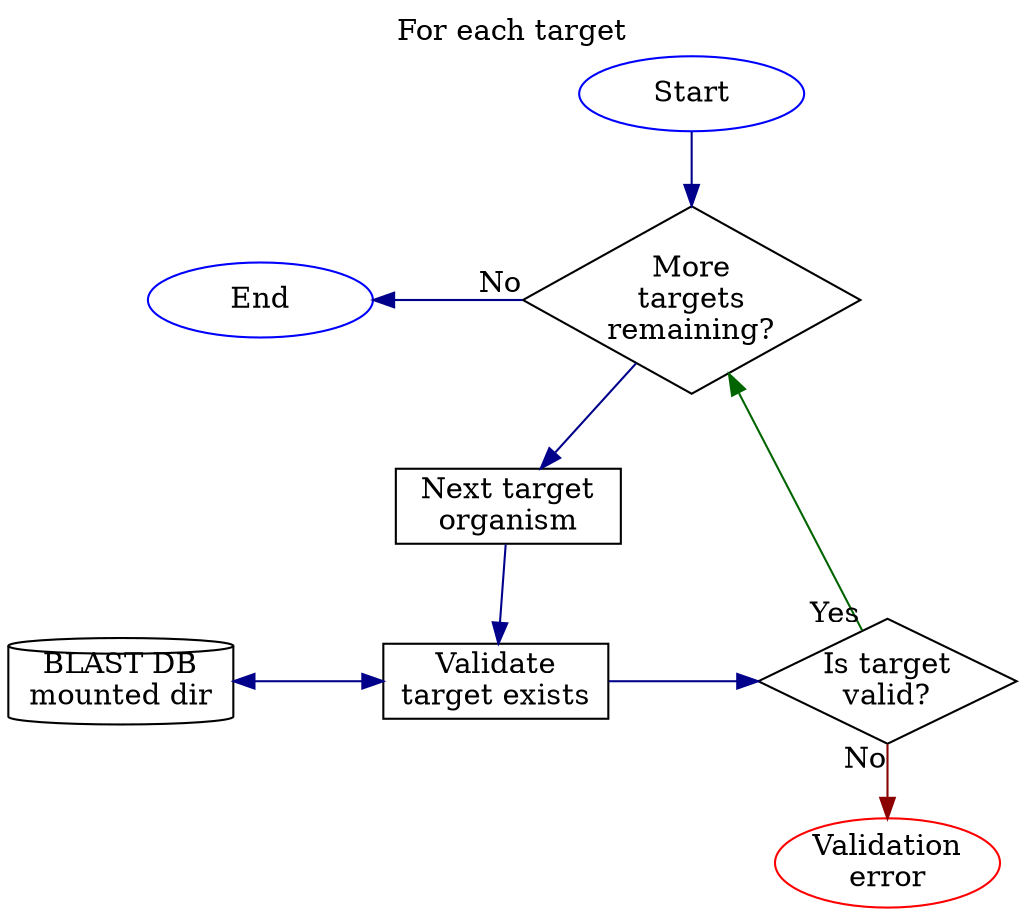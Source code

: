 digraph {
  graph [nodesep=1]
  node  [margin=0, shape=rect, width=1.5]
  edge  [color=darkblue]

  //
  // Nodes
  //

  Start [shape=oval, color=blue]
  End   [shape=oval, color=blue]
  Error [label="Validation\nerror", shape=oval, color=red]

  MoreTargetsRemaining [label="More\ntargets\nremaining?", shape=diamond]
  NextTargetOrg        [label="Next target\norganism"]
  ValidateTarget       [label="Validate\ntarget exists"]
  IsTargetValid        [label="Is target\nvalid?", shape=diamond]
  BlastDBFS            [label="BLAST DB\nmounted dir", shape=cylinder]

  //
  // Links
  //

  Start                -> MoreTargetsRemaining
  End                  -> MoreTargetsRemaining [headlabel="No", dir=back]
  MoreTargetsRemaining -> NextTargetOrg
  NextTargetOrg        -> ValidateTarget
  BlastDBFS            -> ValidateTarget       [dir=both]
  ValidateTarget       -> IsTargetValid
  IsTargetValid        -> Error                [taillabel="No", color=darkred]
  IsTargetValid        -> MoreTargetsRemaining [taillabel="Yes", color=darkgreen]

  //
  // Formatting
  //
  {
    rank=same
    End
    MoreTargetsRemaining
  }
  {
    rank=same
    BlastDBFS
    ValidateTarget
    IsTargetValid
  }

  label="For each target"
  labelloc="t"
}